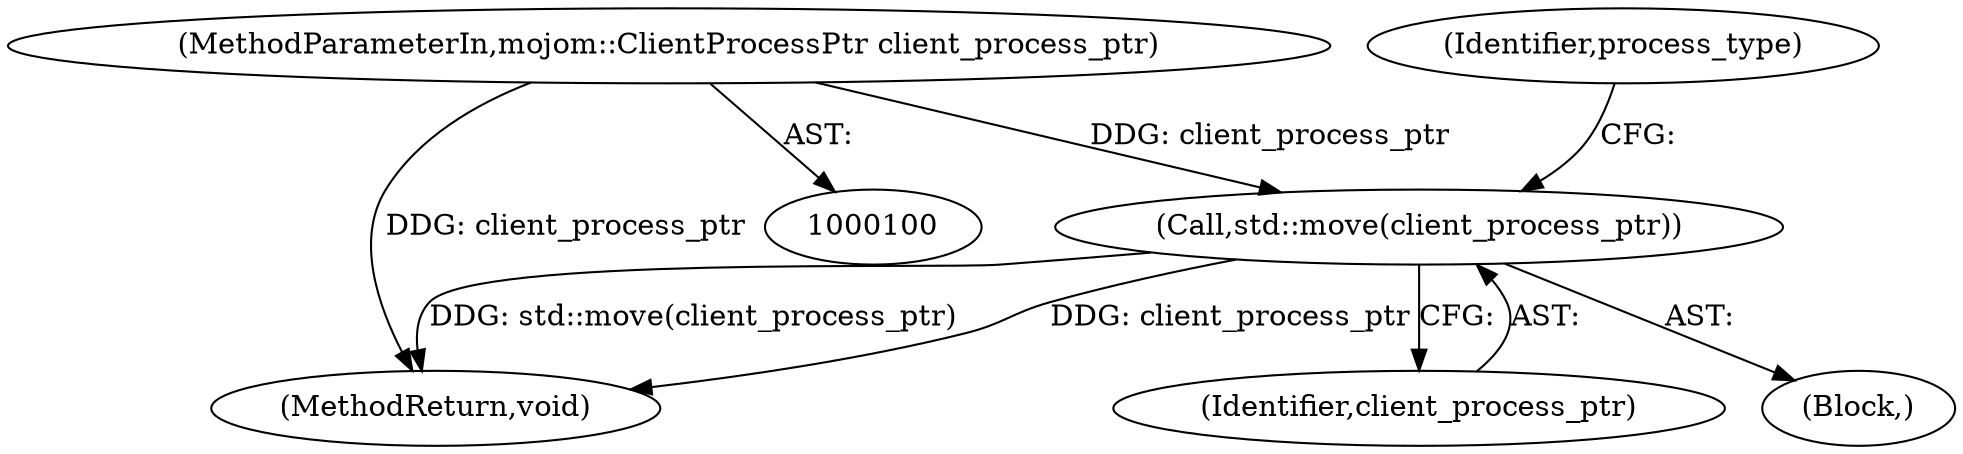 digraph "0_Chrome_fa76a9f7ef6a028f83f97c181b150ecfd2b13be1_3@API" {
"1000131" [label="(Call,std::move(client_process_ptr))"];
"1000101" [label="(MethodParameterIn,mojom::ClientProcessPtr client_process_ptr)"];
"1000133" [label="(Identifier,process_type)"];
"1000145" [label="(MethodReturn,void)"];
"1000101" [label="(MethodParameterIn,mojom::ClientProcessPtr client_process_ptr)"];
"1000132" [label="(Identifier,client_process_ptr)"];
"1000130" [label="(Block,)"];
"1000131" [label="(Call,std::move(client_process_ptr))"];
"1000131" -> "1000130"  [label="AST: "];
"1000131" -> "1000132"  [label="CFG: "];
"1000132" -> "1000131"  [label="AST: "];
"1000133" -> "1000131"  [label="CFG: "];
"1000131" -> "1000145"  [label="DDG: client_process_ptr"];
"1000131" -> "1000145"  [label="DDG: std::move(client_process_ptr)"];
"1000101" -> "1000131"  [label="DDG: client_process_ptr"];
"1000101" -> "1000100"  [label="AST: "];
"1000101" -> "1000145"  [label="DDG: client_process_ptr"];
}
